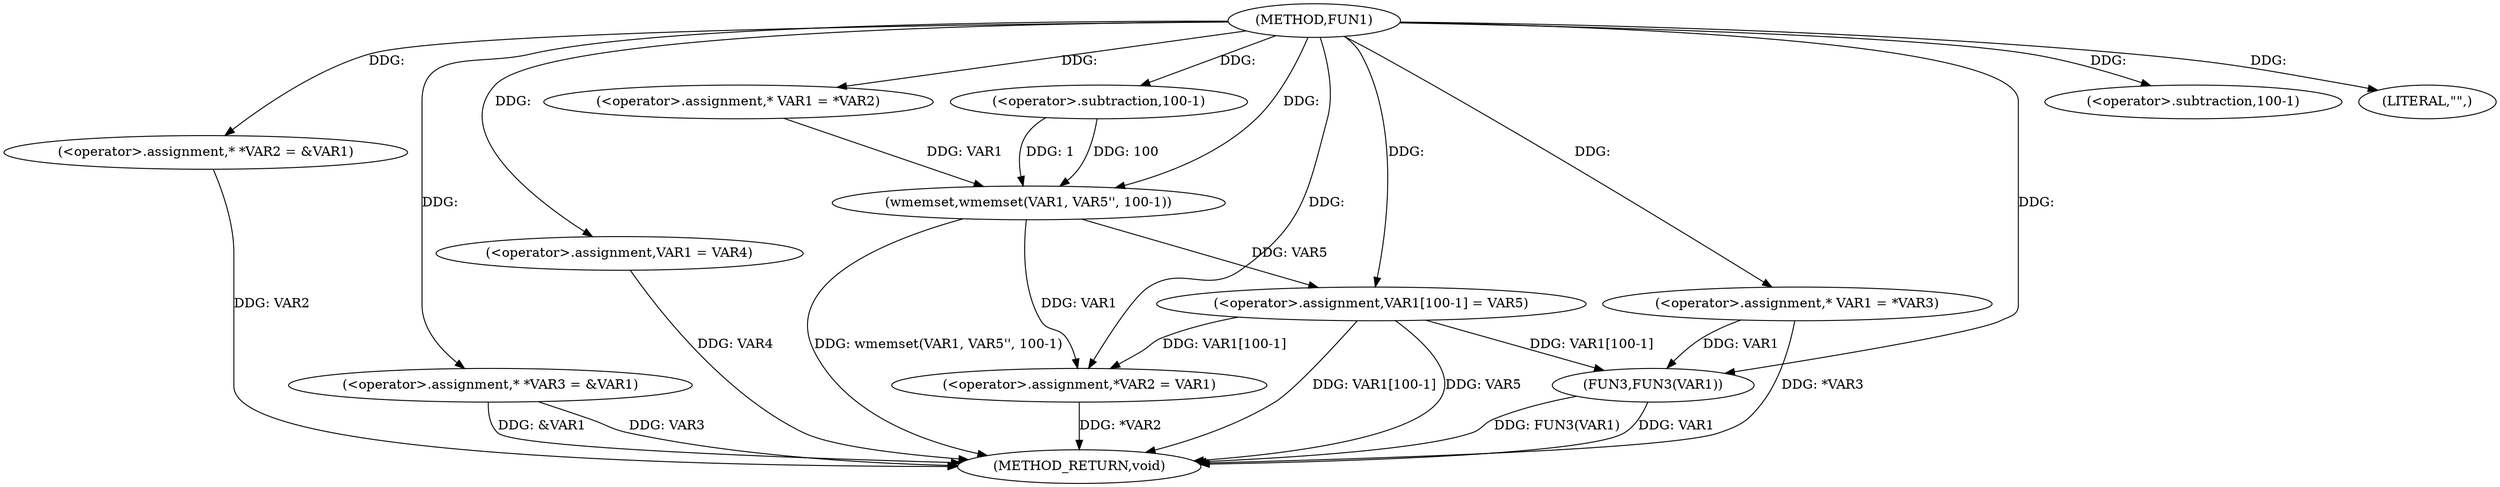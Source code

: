 digraph FUN1 {  
"1000100" [label = "(METHOD,FUN1)" ]
"1000150" [label = "(METHOD_RETURN,void)" ]
"1000104" [label = "(<operator>.assignment,* *VAR2 = &VAR1)" ]
"1000109" [label = "(<operator>.assignment,* *VAR3 = &VAR1)" ]
"1000114" [label = "(<operator>.assignment,VAR1 = VAR4)" ]
"1000119" [label = "(<operator>.assignment,* VAR1 = *VAR2)" ]
"1000123" [label = "(wmemset,wmemset(VAR1, VAR5'', 100-1))" ]
"1000126" [label = "(<operator>.subtraction,100-1)" ]
"1000129" [label = "(<operator>.assignment,VAR1[100-1] = VAR5)" ]
"1000132" [label = "(<operator>.subtraction,100-1)" ]
"1000136" [label = "(<operator>.assignment,*VAR2 = VAR1)" ]
"1000142" [label = "(<operator>.assignment,* VAR1 = *VAR3)" ]
"1000147" [label = "(LITERAL,\"\",)" ]
"1000148" [label = "(FUN3,FUN3(VAR1))" ]
  "1000129" -> "1000150"  [ label = "DDG: VAR1[100-1]"] 
  "1000104" -> "1000150"  [ label = "DDG: VAR2"] 
  "1000123" -> "1000150"  [ label = "DDG: wmemset(VAR1, VAR5'', 100-1)"] 
  "1000142" -> "1000150"  [ label = "DDG: *VAR3"] 
  "1000148" -> "1000150"  [ label = "DDG: VAR1"] 
  "1000148" -> "1000150"  [ label = "DDG: FUN3(VAR1)"] 
  "1000129" -> "1000150"  [ label = "DDG: VAR5"] 
  "1000109" -> "1000150"  [ label = "DDG: VAR3"] 
  "1000109" -> "1000150"  [ label = "DDG: &VAR1"] 
  "1000114" -> "1000150"  [ label = "DDG: VAR4"] 
  "1000136" -> "1000150"  [ label = "DDG: *VAR2"] 
  "1000100" -> "1000104"  [ label = "DDG: "] 
  "1000100" -> "1000109"  [ label = "DDG: "] 
  "1000100" -> "1000114"  [ label = "DDG: "] 
  "1000100" -> "1000119"  [ label = "DDG: "] 
  "1000119" -> "1000123"  [ label = "DDG: VAR1"] 
  "1000100" -> "1000123"  [ label = "DDG: "] 
  "1000126" -> "1000123"  [ label = "DDG: 100"] 
  "1000126" -> "1000123"  [ label = "DDG: 1"] 
  "1000100" -> "1000126"  [ label = "DDG: "] 
  "1000123" -> "1000129"  [ label = "DDG: VAR5"] 
  "1000100" -> "1000129"  [ label = "DDG: "] 
  "1000100" -> "1000132"  [ label = "DDG: "] 
  "1000129" -> "1000136"  [ label = "DDG: VAR1[100-1]"] 
  "1000123" -> "1000136"  [ label = "DDG: VAR1"] 
  "1000100" -> "1000136"  [ label = "DDG: "] 
  "1000100" -> "1000142"  [ label = "DDG: "] 
  "1000100" -> "1000147"  [ label = "DDG: "] 
  "1000129" -> "1000148"  [ label = "DDG: VAR1[100-1]"] 
  "1000142" -> "1000148"  [ label = "DDG: VAR1"] 
  "1000100" -> "1000148"  [ label = "DDG: "] 
}
